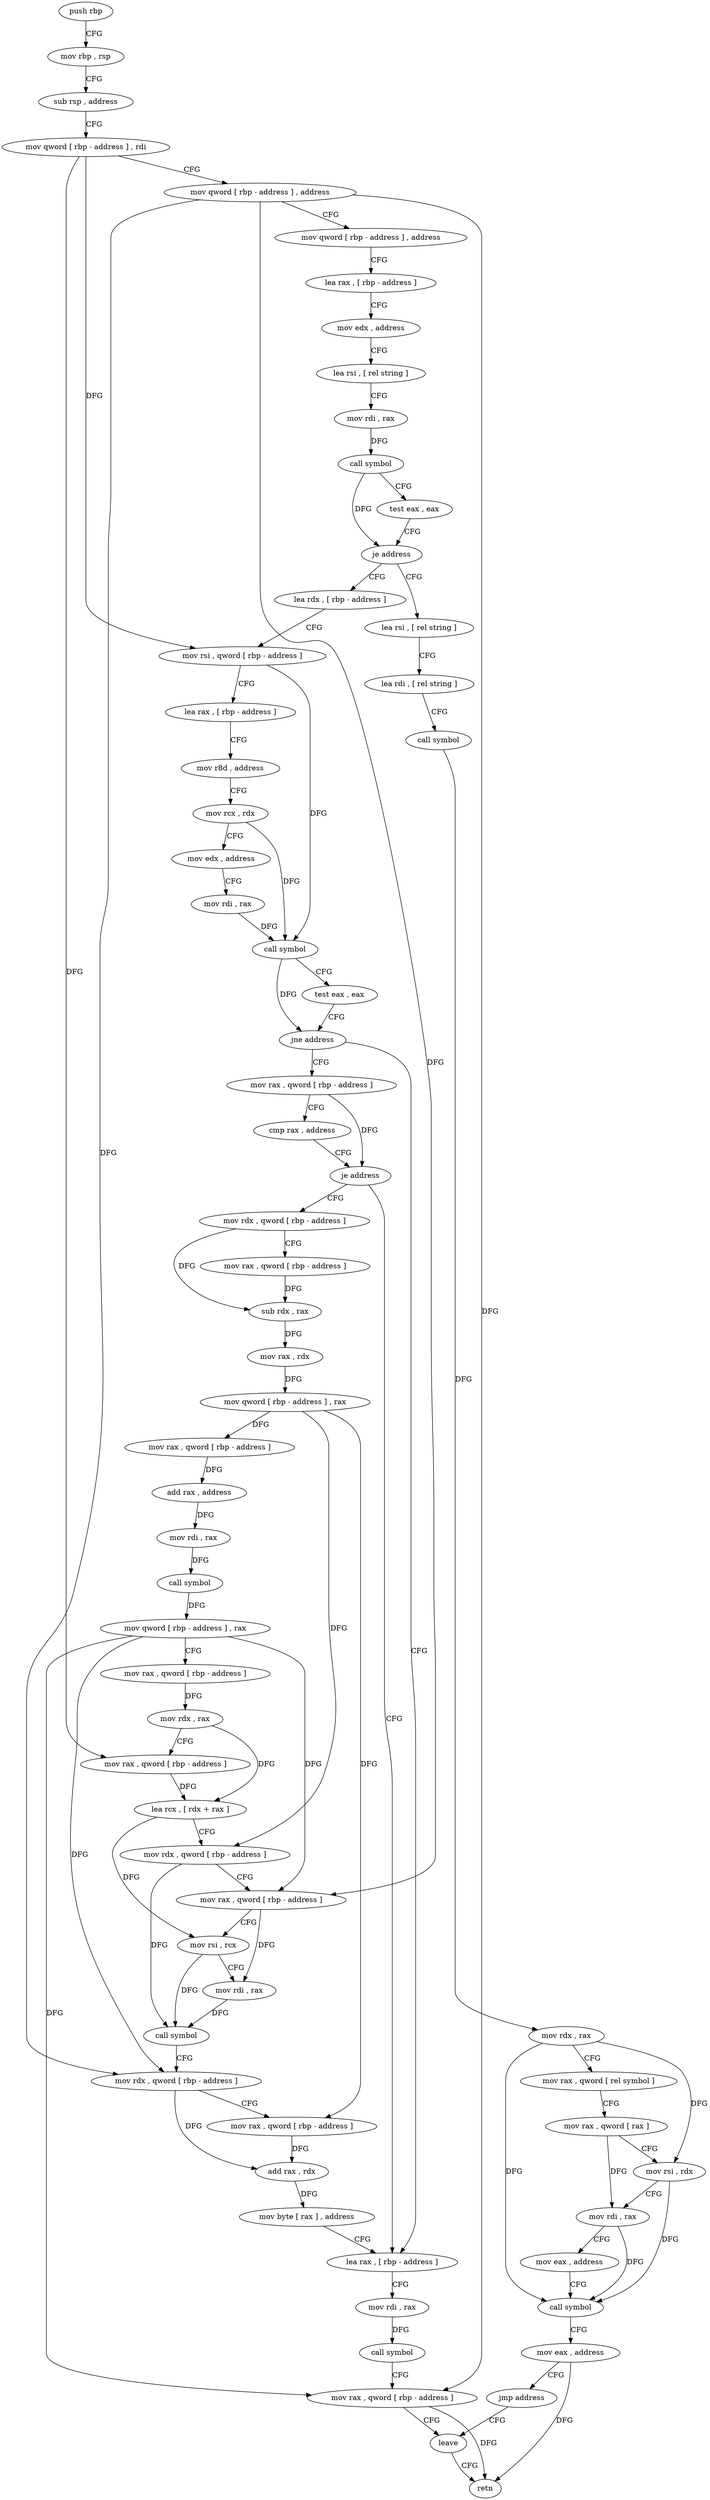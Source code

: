 digraph "func" {
"85257" [label = "push rbp" ]
"85258" [label = "mov rbp , rsp" ]
"85261" [label = "sub rsp , address" ]
"85265" [label = "mov qword [ rbp - address ] , rdi" ]
"85269" [label = "mov qword [ rbp - address ] , address" ]
"85277" [label = "mov qword [ rbp - address ] , address" ]
"85285" [label = "lea rax , [ rbp - address ]" ]
"85289" [label = "mov edx , address" ]
"85294" [label = "lea rsi , [ rel string ]" ]
"85301" [label = "mov rdi , rax" ]
"85304" [label = "call symbol" ]
"85309" [label = "test eax , eax" ]
"85311" [label = "je address" ]
"85371" [label = "lea rdx , [ rbp - address ]" ]
"85313" [label = "lea rsi , [ rel string ]" ]
"85375" [label = "mov rsi , qword [ rbp - address ]" ]
"85379" [label = "lea rax , [ rbp - address ]" ]
"85383" [label = "mov r8d , address" ]
"85389" [label = "mov rcx , rdx" ]
"85392" [label = "mov edx , address" ]
"85397" [label = "mov rdi , rax" ]
"85400" [label = "call symbol" ]
"85405" [label = "test eax , eax" ]
"85407" [label = "jne address" ]
"85505" [label = "lea rax , [ rbp - address ]" ]
"85409" [label = "mov rax , qword [ rbp - address ]" ]
"85320" [label = "lea rdi , [ rel string ]" ]
"85327" [label = "call symbol" ]
"85332" [label = "mov rdx , rax" ]
"85335" [label = "mov rax , qword [ rel symbol ]" ]
"85342" [label = "mov rax , qword [ rax ]" ]
"85345" [label = "mov rsi , rdx" ]
"85348" [label = "mov rdi , rax" ]
"85351" [label = "mov eax , address" ]
"85356" [label = "call symbol" ]
"85361" [label = "mov eax , address" ]
"85366" [label = "jmp address" ]
"85521" [label = "leave" ]
"85509" [label = "mov rdi , rax" ]
"85512" [label = "call symbol" ]
"85517" [label = "mov rax , qword [ rbp - address ]" ]
"85413" [label = "cmp rax , address" ]
"85417" [label = "je address" ]
"85419" [label = "mov rdx , qword [ rbp - address ]" ]
"85522" [label = "retn" ]
"85423" [label = "mov rax , qword [ rbp - address ]" ]
"85427" [label = "sub rdx , rax" ]
"85430" [label = "mov rax , rdx" ]
"85433" [label = "mov qword [ rbp - address ] , rax" ]
"85437" [label = "mov rax , qword [ rbp - address ]" ]
"85441" [label = "add rax , address" ]
"85445" [label = "mov rdi , rax" ]
"85448" [label = "call symbol" ]
"85453" [label = "mov qword [ rbp - address ] , rax" ]
"85457" [label = "mov rax , qword [ rbp - address ]" ]
"85461" [label = "mov rdx , rax" ]
"85464" [label = "mov rax , qword [ rbp - address ]" ]
"85468" [label = "lea rcx , [ rdx + rax ]" ]
"85472" [label = "mov rdx , qword [ rbp - address ]" ]
"85476" [label = "mov rax , qword [ rbp - address ]" ]
"85480" [label = "mov rsi , rcx" ]
"85483" [label = "mov rdi , rax" ]
"85486" [label = "call symbol" ]
"85491" [label = "mov rdx , qword [ rbp - address ]" ]
"85495" [label = "mov rax , qword [ rbp - address ]" ]
"85499" [label = "add rax , rdx" ]
"85502" [label = "mov byte [ rax ] , address" ]
"85257" -> "85258" [ label = "CFG" ]
"85258" -> "85261" [ label = "CFG" ]
"85261" -> "85265" [ label = "CFG" ]
"85265" -> "85269" [ label = "CFG" ]
"85265" -> "85375" [ label = "DFG" ]
"85265" -> "85464" [ label = "DFG" ]
"85269" -> "85277" [ label = "CFG" ]
"85269" -> "85517" [ label = "DFG" ]
"85269" -> "85476" [ label = "DFG" ]
"85269" -> "85491" [ label = "DFG" ]
"85277" -> "85285" [ label = "CFG" ]
"85285" -> "85289" [ label = "CFG" ]
"85289" -> "85294" [ label = "CFG" ]
"85294" -> "85301" [ label = "CFG" ]
"85301" -> "85304" [ label = "DFG" ]
"85304" -> "85309" [ label = "CFG" ]
"85304" -> "85311" [ label = "DFG" ]
"85309" -> "85311" [ label = "CFG" ]
"85311" -> "85371" [ label = "CFG" ]
"85311" -> "85313" [ label = "CFG" ]
"85371" -> "85375" [ label = "CFG" ]
"85313" -> "85320" [ label = "CFG" ]
"85375" -> "85379" [ label = "CFG" ]
"85375" -> "85400" [ label = "DFG" ]
"85379" -> "85383" [ label = "CFG" ]
"85383" -> "85389" [ label = "CFG" ]
"85389" -> "85392" [ label = "CFG" ]
"85389" -> "85400" [ label = "DFG" ]
"85392" -> "85397" [ label = "CFG" ]
"85397" -> "85400" [ label = "DFG" ]
"85400" -> "85405" [ label = "CFG" ]
"85400" -> "85407" [ label = "DFG" ]
"85405" -> "85407" [ label = "CFG" ]
"85407" -> "85505" [ label = "CFG" ]
"85407" -> "85409" [ label = "CFG" ]
"85505" -> "85509" [ label = "CFG" ]
"85409" -> "85413" [ label = "CFG" ]
"85409" -> "85417" [ label = "DFG" ]
"85320" -> "85327" [ label = "CFG" ]
"85327" -> "85332" [ label = "DFG" ]
"85332" -> "85335" [ label = "CFG" ]
"85332" -> "85345" [ label = "DFG" ]
"85332" -> "85356" [ label = "DFG" ]
"85335" -> "85342" [ label = "CFG" ]
"85342" -> "85345" [ label = "CFG" ]
"85342" -> "85348" [ label = "DFG" ]
"85345" -> "85348" [ label = "CFG" ]
"85345" -> "85356" [ label = "DFG" ]
"85348" -> "85351" [ label = "CFG" ]
"85348" -> "85356" [ label = "DFG" ]
"85351" -> "85356" [ label = "CFG" ]
"85356" -> "85361" [ label = "CFG" ]
"85361" -> "85366" [ label = "CFG" ]
"85361" -> "85522" [ label = "DFG" ]
"85366" -> "85521" [ label = "CFG" ]
"85521" -> "85522" [ label = "CFG" ]
"85509" -> "85512" [ label = "DFG" ]
"85512" -> "85517" [ label = "CFG" ]
"85517" -> "85521" [ label = "CFG" ]
"85517" -> "85522" [ label = "DFG" ]
"85413" -> "85417" [ label = "CFG" ]
"85417" -> "85505" [ label = "CFG" ]
"85417" -> "85419" [ label = "CFG" ]
"85419" -> "85423" [ label = "CFG" ]
"85419" -> "85427" [ label = "DFG" ]
"85423" -> "85427" [ label = "DFG" ]
"85427" -> "85430" [ label = "DFG" ]
"85430" -> "85433" [ label = "DFG" ]
"85433" -> "85437" [ label = "DFG" ]
"85433" -> "85472" [ label = "DFG" ]
"85433" -> "85495" [ label = "DFG" ]
"85437" -> "85441" [ label = "DFG" ]
"85441" -> "85445" [ label = "DFG" ]
"85445" -> "85448" [ label = "DFG" ]
"85448" -> "85453" [ label = "DFG" ]
"85453" -> "85457" [ label = "CFG" ]
"85453" -> "85517" [ label = "DFG" ]
"85453" -> "85476" [ label = "DFG" ]
"85453" -> "85491" [ label = "DFG" ]
"85457" -> "85461" [ label = "DFG" ]
"85461" -> "85464" [ label = "CFG" ]
"85461" -> "85468" [ label = "DFG" ]
"85464" -> "85468" [ label = "DFG" ]
"85468" -> "85472" [ label = "CFG" ]
"85468" -> "85480" [ label = "DFG" ]
"85472" -> "85476" [ label = "CFG" ]
"85472" -> "85486" [ label = "DFG" ]
"85476" -> "85480" [ label = "CFG" ]
"85476" -> "85483" [ label = "DFG" ]
"85480" -> "85483" [ label = "CFG" ]
"85480" -> "85486" [ label = "DFG" ]
"85483" -> "85486" [ label = "DFG" ]
"85486" -> "85491" [ label = "CFG" ]
"85491" -> "85495" [ label = "CFG" ]
"85491" -> "85499" [ label = "DFG" ]
"85495" -> "85499" [ label = "DFG" ]
"85499" -> "85502" [ label = "DFG" ]
"85502" -> "85505" [ label = "CFG" ]
}
